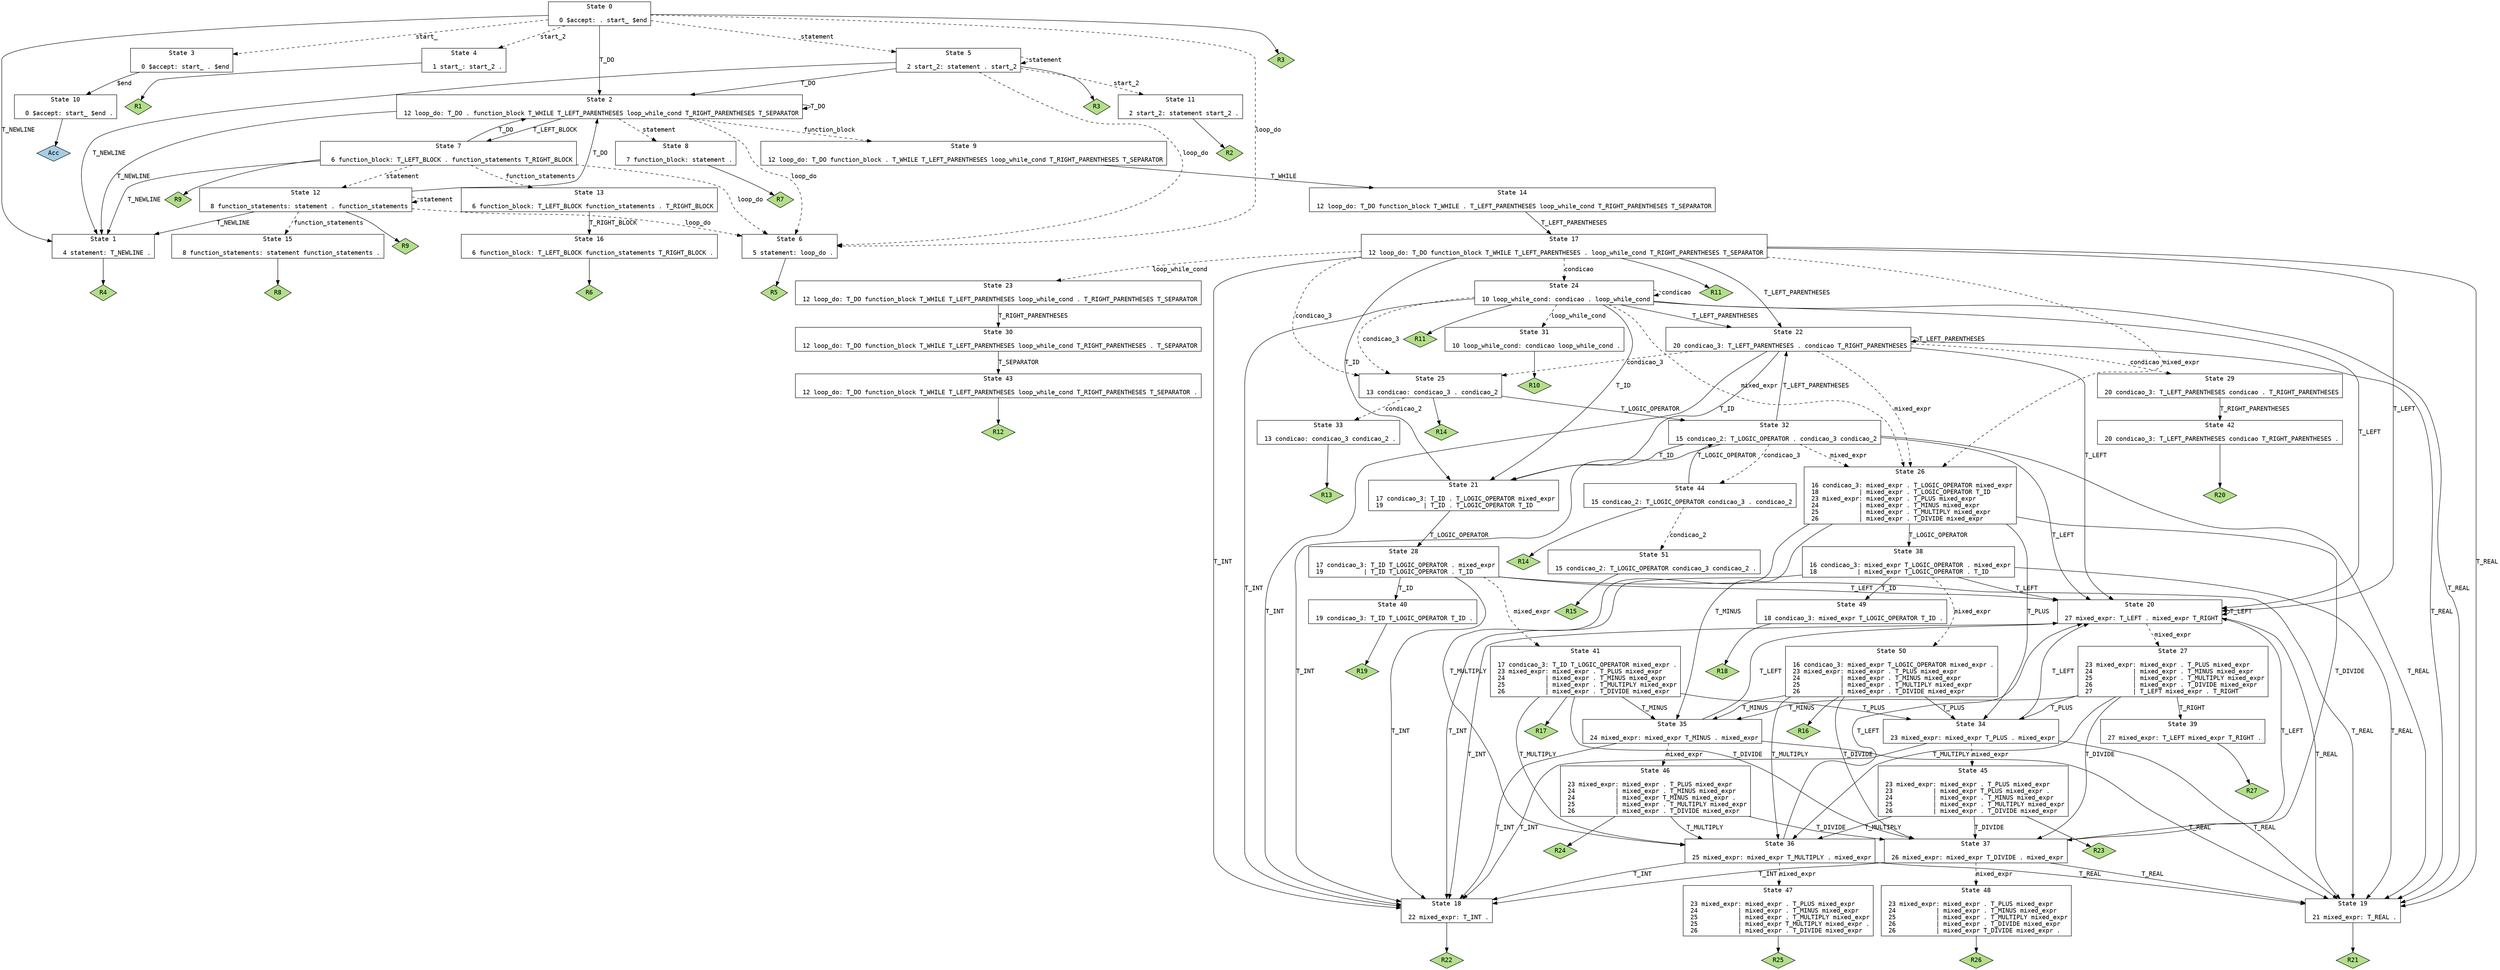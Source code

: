 // Generated by GNU Bison 3.5.1.
// Report bugs to <bug-bison@gnu.org>.
// Home page: <https://www.gnu.org/software/bison/>.

digraph "grammar.y"
{
  node [fontname = courier, shape = box, colorscheme = paired6]
  edge [fontname = courier]

  0 [label="State 0\n\l  0 $accept: . start_ $end\l"]
  0 -> 1 [style=solid label="T_NEWLINE"]
  0 -> 2 [style=solid label="T_DO"]
  0 -> 3 [style=dashed label="start_"]
  0 -> 4 [style=dashed label="start_2"]
  0 -> 5 [style=dashed label="statement"]
  0 -> 6 [style=dashed label="loop_do"]
  0 -> "0R3" [style=solid]
 "0R3" [label="R3", fillcolor=3, shape=diamond, style=filled]
  1 [label="State 1\n\l  4 statement: T_NEWLINE .\l"]
  1 -> "1R4" [style=solid]
 "1R4" [label="R4", fillcolor=3, shape=diamond, style=filled]
  2 [label="State 2\n\l 12 loop_do: T_DO . function_block T_WHILE T_LEFT_PARENTHESES loop_while_cond T_RIGHT_PARENTHESES T_SEPARATOR\l"]
  2 -> 1 [style=solid label="T_NEWLINE"]
  2 -> 7 [style=solid label="T_LEFT_BLOCK"]
  2 -> 2 [style=solid label="T_DO"]
  2 -> 8 [style=dashed label="statement"]
  2 -> 9 [style=dashed label="function_block"]
  2 -> 6 [style=dashed label="loop_do"]
  3 [label="State 3\n\l  0 $accept: start_ . $end\l"]
  3 -> 10 [style=solid label="$end"]
  4 [label="State 4\n\l  1 start_: start_2 .\l"]
  4 -> "4R1" [style=solid]
 "4R1" [label="R1", fillcolor=3, shape=diamond, style=filled]
  5 [label="State 5\n\l  2 start_2: statement . start_2\l"]
  5 -> 1 [style=solid label="T_NEWLINE"]
  5 -> 2 [style=solid label="T_DO"]
  5 -> 11 [style=dashed label="start_2"]
  5 -> 5 [style=dashed label="statement"]
  5 -> 6 [style=dashed label="loop_do"]
  5 -> "5R3" [style=solid]
 "5R3" [label="R3", fillcolor=3, shape=diamond, style=filled]
  6 [label="State 6\n\l  5 statement: loop_do .\l"]
  6 -> "6R5" [style=solid]
 "6R5" [label="R5", fillcolor=3, shape=diamond, style=filled]
  7 [label="State 7\n\l  6 function_block: T_LEFT_BLOCK . function_statements T_RIGHT_BLOCK\l"]
  7 -> 1 [style=solid label="T_NEWLINE"]
  7 -> 2 [style=solid label="T_DO"]
  7 -> 12 [style=dashed label="statement"]
  7 -> 13 [style=dashed label="function_statements"]
  7 -> 6 [style=dashed label="loop_do"]
  7 -> "7R9" [style=solid]
 "7R9" [label="R9", fillcolor=3, shape=diamond, style=filled]
  8 [label="State 8\n\l  7 function_block: statement .\l"]
  8 -> "8R7" [style=solid]
 "8R7" [label="R7", fillcolor=3, shape=diamond, style=filled]
  9 [label="State 9\n\l 12 loop_do: T_DO function_block . T_WHILE T_LEFT_PARENTHESES loop_while_cond T_RIGHT_PARENTHESES T_SEPARATOR\l"]
  9 -> 14 [style=solid label="T_WHILE"]
  10 [label="State 10\n\l  0 $accept: start_ $end .\l"]
  10 -> "10R0" [style=solid]
 "10R0" [label="Acc", fillcolor=1, shape=diamond, style=filled]
  11 [label="State 11\n\l  2 start_2: statement start_2 .\l"]
  11 -> "11R2" [style=solid]
 "11R2" [label="R2", fillcolor=3, shape=diamond, style=filled]
  12 [label="State 12\n\l  8 function_statements: statement . function_statements\l"]
  12 -> 1 [style=solid label="T_NEWLINE"]
  12 -> 2 [style=solid label="T_DO"]
  12 -> 12 [style=dashed label="statement"]
  12 -> 15 [style=dashed label="function_statements"]
  12 -> 6 [style=dashed label="loop_do"]
  12 -> "12R9" [style=solid]
 "12R9" [label="R9", fillcolor=3, shape=diamond, style=filled]
  13 [label="State 13\n\l  6 function_block: T_LEFT_BLOCK function_statements . T_RIGHT_BLOCK\l"]
  13 -> 16 [style=solid label="T_RIGHT_BLOCK"]
  14 [label="State 14\n\l 12 loop_do: T_DO function_block T_WHILE . T_LEFT_PARENTHESES loop_while_cond T_RIGHT_PARENTHESES T_SEPARATOR\l"]
  14 -> 17 [style=solid label="T_LEFT_PARENTHESES"]
  15 [label="State 15\n\l  8 function_statements: statement function_statements .\l"]
  15 -> "15R8" [style=solid]
 "15R8" [label="R8", fillcolor=3, shape=diamond, style=filled]
  16 [label="State 16\n\l  6 function_block: T_LEFT_BLOCK function_statements T_RIGHT_BLOCK .\l"]
  16 -> "16R6" [style=solid]
 "16R6" [label="R6", fillcolor=3, shape=diamond, style=filled]
  17 [label="State 17\n\l 12 loop_do: T_DO function_block T_WHILE T_LEFT_PARENTHESES . loop_while_cond T_RIGHT_PARENTHESES T_SEPARATOR\l"]
  17 -> 18 [style=solid label="T_INT"]
  17 -> 19 [style=solid label="T_REAL"]
  17 -> 20 [style=solid label="T_LEFT"]
  17 -> 21 [style=solid label="T_ID"]
  17 -> 22 [style=solid label="T_LEFT_PARENTHESES"]
  17 -> 23 [style=dashed label="loop_while_cond"]
  17 -> 24 [style=dashed label="condicao"]
  17 -> 25 [style=dashed label="condicao_3"]
  17 -> 26 [style=dashed label="mixed_expr"]
  17 -> "17R11" [style=solid]
 "17R11" [label="R11", fillcolor=3, shape=diamond, style=filled]
  18 [label="State 18\n\l 22 mixed_expr: T_INT .\l"]
  18 -> "18R22" [style=solid]
 "18R22" [label="R22", fillcolor=3, shape=diamond, style=filled]
  19 [label="State 19\n\l 21 mixed_expr: T_REAL .\l"]
  19 -> "19R21" [style=solid]
 "19R21" [label="R21", fillcolor=3, shape=diamond, style=filled]
  20 [label="State 20\n\l 27 mixed_expr: T_LEFT . mixed_expr T_RIGHT\l"]
  20 -> 18 [style=solid label="T_INT"]
  20 -> 19 [style=solid label="T_REAL"]
  20 -> 20 [style=solid label="T_LEFT"]
  20 -> 27 [style=dashed label="mixed_expr"]
  21 [label="State 21\n\l 17 condicao_3: T_ID . T_LOGIC_OPERATOR mixed_expr\l 19           | T_ID . T_LOGIC_OPERATOR T_ID\l"]
  21 -> 28 [style=solid label="T_LOGIC_OPERATOR"]
  22 [label="State 22\n\l 20 condicao_3: T_LEFT_PARENTHESES . condicao T_RIGHT_PARENTHESES\l"]
  22 -> 18 [style=solid label="T_INT"]
  22 -> 19 [style=solid label="T_REAL"]
  22 -> 20 [style=solid label="T_LEFT"]
  22 -> 21 [style=solid label="T_ID"]
  22 -> 22 [style=solid label="T_LEFT_PARENTHESES"]
  22 -> 29 [style=dashed label="condicao"]
  22 -> 25 [style=dashed label="condicao_3"]
  22 -> 26 [style=dashed label="mixed_expr"]
  23 [label="State 23\n\l 12 loop_do: T_DO function_block T_WHILE T_LEFT_PARENTHESES loop_while_cond . T_RIGHT_PARENTHESES T_SEPARATOR\l"]
  23 -> 30 [style=solid label="T_RIGHT_PARENTHESES"]
  24 [label="State 24\n\l 10 loop_while_cond: condicao . loop_while_cond\l"]
  24 -> 18 [style=solid label="T_INT"]
  24 -> 19 [style=solid label="T_REAL"]
  24 -> 20 [style=solid label="T_LEFT"]
  24 -> 21 [style=solid label="T_ID"]
  24 -> 22 [style=solid label="T_LEFT_PARENTHESES"]
  24 -> 31 [style=dashed label="loop_while_cond"]
  24 -> 24 [style=dashed label="condicao"]
  24 -> 25 [style=dashed label="condicao_3"]
  24 -> 26 [style=dashed label="mixed_expr"]
  24 -> "24R11" [style=solid]
 "24R11" [label="R11", fillcolor=3, shape=diamond, style=filled]
  25 [label="State 25\n\l 13 condicao: condicao_3 . condicao_2\l"]
  25 -> 32 [style=solid label="T_LOGIC_OPERATOR"]
  25 -> 33 [style=dashed label="condicao_2"]
  25 -> "25R14" [style=solid]
 "25R14" [label="R14", fillcolor=3, shape=diamond, style=filled]
  26 [label="State 26\n\l 16 condicao_3: mixed_expr . T_LOGIC_OPERATOR mixed_expr\l 18           | mixed_expr . T_LOGIC_OPERATOR T_ID\l 23 mixed_expr: mixed_expr . T_PLUS mixed_expr\l 24           | mixed_expr . T_MINUS mixed_expr\l 25           | mixed_expr . T_MULTIPLY mixed_expr\l 26           | mixed_expr . T_DIVIDE mixed_expr\l"]
  26 -> 34 [style=solid label="T_PLUS"]
  26 -> 35 [style=solid label="T_MINUS"]
  26 -> 36 [style=solid label="T_MULTIPLY"]
  26 -> 37 [style=solid label="T_DIVIDE"]
  26 -> 38 [style=solid label="T_LOGIC_OPERATOR"]
  27 [label="State 27\n\l 23 mixed_expr: mixed_expr . T_PLUS mixed_expr\l 24           | mixed_expr . T_MINUS mixed_expr\l 25           | mixed_expr . T_MULTIPLY mixed_expr\l 26           | mixed_expr . T_DIVIDE mixed_expr\l 27           | T_LEFT mixed_expr . T_RIGHT\l"]
  27 -> 34 [style=solid label="T_PLUS"]
  27 -> 35 [style=solid label="T_MINUS"]
  27 -> 36 [style=solid label="T_MULTIPLY"]
  27 -> 37 [style=solid label="T_DIVIDE"]
  27 -> 39 [style=solid label="T_RIGHT"]
  28 [label="State 28\n\l 17 condicao_3: T_ID T_LOGIC_OPERATOR . mixed_expr\l 19           | T_ID T_LOGIC_OPERATOR . T_ID\l"]
  28 -> 18 [style=solid label="T_INT"]
  28 -> 19 [style=solid label="T_REAL"]
  28 -> 20 [style=solid label="T_LEFT"]
  28 -> 40 [style=solid label="T_ID"]
  28 -> 41 [style=dashed label="mixed_expr"]
  29 [label="State 29\n\l 20 condicao_3: T_LEFT_PARENTHESES condicao . T_RIGHT_PARENTHESES\l"]
  29 -> 42 [style=solid label="T_RIGHT_PARENTHESES"]
  30 [label="State 30\n\l 12 loop_do: T_DO function_block T_WHILE T_LEFT_PARENTHESES loop_while_cond T_RIGHT_PARENTHESES . T_SEPARATOR\l"]
  30 -> 43 [style=solid label="T_SEPARATOR"]
  31 [label="State 31\n\l 10 loop_while_cond: condicao loop_while_cond .\l"]
  31 -> "31R10" [style=solid]
 "31R10" [label="R10", fillcolor=3, shape=diamond, style=filled]
  32 [label="State 32\n\l 15 condicao_2: T_LOGIC_OPERATOR . condicao_3 condicao_2\l"]
  32 -> 18 [style=solid label="T_INT"]
  32 -> 19 [style=solid label="T_REAL"]
  32 -> 20 [style=solid label="T_LEFT"]
  32 -> 21 [style=solid label="T_ID"]
  32 -> 22 [style=solid label="T_LEFT_PARENTHESES"]
  32 -> 44 [style=dashed label="condicao_3"]
  32 -> 26 [style=dashed label="mixed_expr"]
  33 [label="State 33\n\l 13 condicao: condicao_3 condicao_2 .\l"]
  33 -> "33R13" [style=solid]
 "33R13" [label="R13", fillcolor=3, shape=diamond, style=filled]
  34 [label="State 34\n\l 23 mixed_expr: mixed_expr T_PLUS . mixed_expr\l"]
  34 -> 18 [style=solid label="T_INT"]
  34 -> 19 [style=solid label="T_REAL"]
  34 -> 20 [style=solid label="T_LEFT"]
  34 -> 45 [style=dashed label="mixed_expr"]
  35 [label="State 35\n\l 24 mixed_expr: mixed_expr T_MINUS . mixed_expr\l"]
  35 -> 18 [style=solid label="T_INT"]
  35 -> 19 [style=solid label="T_REAL"]
  35 -> 20 [style=solid label="T_LEFT"]
  35 -> 46 [style=dashed label="mixed_expr"]
  36 [label="State 36\n\l 25 mixed_expr: mixed_expr T_MULTIPLY . mixed_expr\l"]
  36 -> 18 [style=solid label="T_INT"]
  36 -> 19 [style=solid label="T_REAL"]
  36 -> 20 [style=solid label="T_LEFT"]
  36 -> 47 [style=dashed label="mixed_expr"]
  37 [label="State 37\n\l 26 mixed_expr: mixed_expr T_DIVIDE . mixed_expr\l"]
  37 -> 18 [style=solid label="T_INT"]
  37 -> 19 [style=solid label="T_REAL"]
  37 -> 20 [style=solid label="T_LEFT"]
  37 -> 48 [style=dashed label="mixed_expr"]
  38 [label="State 38\n\l 16 condicao_3: mixed_expr T_LOGIC_OPERATOR . mixed_expr\l 18           | mixed_expr T_LOGIC_OPERATOR . T_ID\l"]
  38 -> 18 [style=solid label="T_INT"]
  38 -> 19 [style=solid label="T_REAL"]
  38 -> 20 [style=solid label="T_LEFT"]
  38 -> 49 [style=solid label="T_ID"]
  38 -> 50 [style=dashed label="mixed_expr"]
  39 [label="State 39\n\l 27 mixed_expr: T_LEFT mixed_expr T_RIGHT .\l"]
  39 -> "39R27" [style=solid]
 "39R27" [label="R27", fillcolor=3, shape=diamond, style=filled]
  40 [label="State 40\n\l 19 condicao_3: T_ID T_LOGIC_OPERATOR T_ID .\l"]
  40 -> "40R19" [style=solid]
 "40R19" [label="R19", fillcolor=3, shape=diamond, style=filled]
  41 [label="State 41\n\l 17 condicao_3: T_ID T_LOGIC_OPERATOR mixed_expr .\l 23 mixed_expr: mixed_expr . T_PLUS mixed_expr\l 24           | mixed_expr . T_MINUS mixed_expr\l 25           | mixed_expr . T_MULTIPLY mixed_expr\l 26           | mixed_expr . T_DIVIDE mixed_expr\l"]
  41 -> 34 [style=solid label="T_PLUS"]
  41 -> 35 [style=solid label="T_MINUS"]
  41 -> 36 [style=solid label="T_MULTIPLY"]
  41 -> 37 [style=solid label="T_DIVIDE"]
  41 -> "41R17" [style=solid]
 "41R17" [label="R17", fillcolor=3, shape=diamond, style=filled]
  42 [label="State 42\n\l 20 condicao_3: T_LEFT_PARENTHESES condicao T_RIGHT_PARENTHESES .\l"]
  42 -> "42R20" [style=solid]
 "42R20" [label="R20", fillcolor=3, shape=diamond, style=filled]
  43 [label="State 43\n\l 12 loop_do: T_DO function_block T_WHILE T_LEFT_PARENTHESES loop_while_cond T_RIGHT_PARENTHESES T_SEPARATOR .\l"]
  43 -> "43R12" [style=solid]
 "43R12" [label="R12", fillcolor=3, shape=diamond, style=filled]
  44 [label="State 44\n\l 15 condicao_2: T_LOGIC_OPERATOR condicao_3 . condicao_2\l"]
  44 -> 32 [style=solid label="T_LOGIC_OPERATOR"]
  44 -> 51 [style=dashed label="condicao_2"]
  44 -> "44R14" [style=solid]
 "44R14" [label="R14", fillcolor=3, shape=diamond, style=filled]
  45 [label="State 45\n\l 23 mixed_expr: mixed_expr . T_PLUS mixed_expr\l 23           | mixed_expr T_PLUS mixed_expr .\l 24           | mixed_expr . T_MINUS mixed_expr\l 25           | mixed_expr . T_MULTIPLY mixed_expr\l 26           | mixed_expr . T_DIVIDE mixed_expr\l"]
  45 -> 36 [style=solid label="T_MULTIPLY"]
  45 -> 37 [style=solid label="T_DIVIDE"]
  45 -> "45R23" [style=solid]
 "45R23" [label="R23", fillcolor=3, shape=diamond, style=filled]
  46 [label="State 46\n\l 23 mixed_expr: mixed_expr . T_PLUS mixed_expr\l 24           | mixed_expr . T_MINUS mixed_expr\l 24           | mixed_expr T_MINUS mixed_expr .\l 25           | mixed_expr . T_MULTIPLY mixed_expr\l 26           | mixed_expr . T_DIVIDE mixed_expr\l"]
  46 -> 36 [style=solid label="T_MULTIPLY"]
  46 -> 37 [style=solid label="T_DIVIDE"]
  46 -> "46R24" [style=solid]
 "46R24" [label="R24", fillcolor=3, shape=diamond, style=filled]
  47 [label="State 47\n\l 23 mixed_expr: mixed_expr . T_PLUS mixed_expr\l 24           | mixed_expr . T_MINUS mixed_expr\l 25           | mixed_expr . T_MULTIPLY mixed_expr\l 25           | mixed_expr T_MULTIPLY mixed_expr .\l 26           | mixed_expr . T_DIVIDE mixed_expr\l"]
  47 -> "47R25" [style=solid]
 "47R25" [label="R25", fillcolor=3, shape=diamond, style=filled]
  48 [label="State 48\n\l 23 mixed_expr: mixed_expr . T_PLUS mixed_expr\l 24           | mixed_expr . T_MINUS mixed_expr\l 25           | mixed_expr . T_MULTIPLY mixed_expr\l 26           | mixed_expr . T_DIVIDE mixed_expr\l 26           | mixed_expr T_DIVIDE mixed_expr .\l"]
  48 -> "48R26" [style=solid]
 "48R26" [label="R26", fillcolor=3, shape=diamond, style=filled]
  49 [label="State 49\n\l 18 condicao_3: mixed_expr T_LOGIC_OPERATOR T_ID .\l"]
  49 -> "49R18" [style=solid]
 "49R18" [label="R18", fillcolor=3, shape=diamond, style=filled]
  50 [label="State 50\n\l 16 condicao_3: mixed_expr T_LOGIC_OPERATOR mixed_expr .\l 23 mixed_expr: mixed_expr . T_PLUS mixed_expr\l 24           | mixed_expr . T_MINUS mixed_expr\l 25           | mixed_expr . T_MULTIPLY mixed_expr\l 26           | mixed_expr . T_DIVIDE mixed_expr\l"]
  50 -> 34 [style=solid label="T_PLUS"]
  50 -> 35 [style=solid label="T_MINUS"]
  50 -> 36 [style=solid label="T_MULTIPLY"]
  50 -> 37 [style=solid label="T_DIVIDE"]
  50 -> "50R16" [style=solid]
 "50R16" [label="R16", fillcolor=3, shape=diamond, style=filled]
  51 [label="State 51\n\l 15 condicao_2: T_LOGIC_OPERATOR condicao_3 condicao_2 .\l"]
  51 -> "51R15" [style=solid]
 "51R15" [label="R15", fillcolor=3, shape=diamond, style=filled]
}
